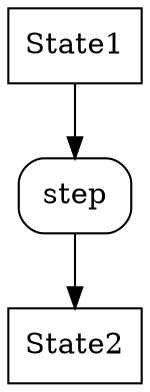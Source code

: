 digraph d {
	subgraph store {
		node [shape=box]
		s1 [label="State1"]
		s2 [label="State2"]
	}
	subgraph process {
		node [shape=box, style=rounded]
		step
	}

s1 -> step -> s2
}

